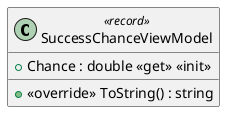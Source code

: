 @startuml
class SuccessChanceViewModel <<record>> {
    + Chance : double <<get>> <<init>>
    + <<override>> ToString() : string
}
@enduml
